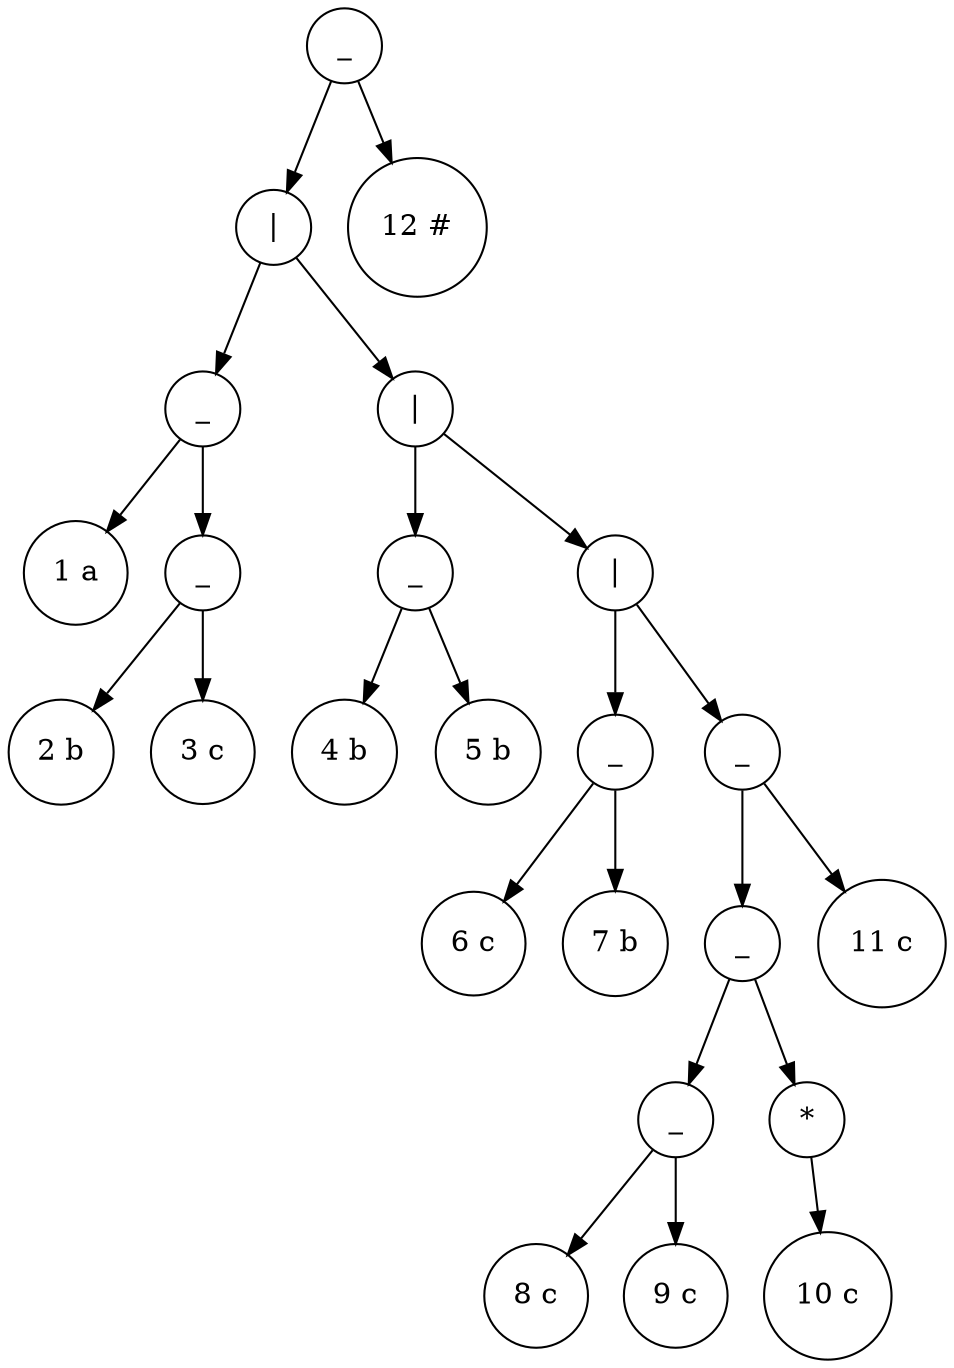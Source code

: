 digraph Tree {
node [shape=circle];
93834514963136 [label="_"];
93834514963136 -> 93834514963040;
93834514963040 [label="|"];
93834514963040 -> 93834514961840;
93834514961840 [label="_"];
93834514961840 -> 93834514961216;
93834514961216 [label="1 a"];
93834514961840 -> 93834514961648;
93834514961648 [label="_"];
93834514961648 -> 93834514961264;
93834514961264 [label="2 b"];
93834514961648 -> 93834514961456;
93834514961456 [label="3 c"];
93834514963040 -> 93834514962992;
93834514962992 [label="|"];
93834514962992 -> 93834514962080;
93834514962080 [label="_"];
93834514962080 -> 93834514961888;
93834514961888 [label="4 b"];
93834514962080 -> 93834514961984;
93834514961984 [label="5 b"];
93834514962992 -> 93834514962944;
93834514962944 [label="|"];
93834514962944 -> 93834514962320;
93834514962320 [label="_"];
93834514962320 -> 93834514962128;
93834514962128 [label="6 c"];
93834514962320 -> 93834514962224;
93834514962224 [label="7 b"];
93834514962944 -> 93834514962896;
93834514962896 [label="_"];
93834514962896 -> 93834514962752;
93834514962752 [label="_"];
93834514962752 -> 93834514962560;
93834514962560 [label="_"];
93834514962560 -> 93834514962368;
93834514962368 [label="8 c"];
93834514962560 -> 93834514962464;
93834514962464 [label="9 c"];
93834514962752 -> 93834514962704;
93834514962704 [label="*"];
93834514962704 -> 93834514962608;
93834514962608 [label="10 c"];
93834514962896 -> 93834514962800;
93834514962800 [label="11 c"];
93834514963136 -> 93834514963088;
93834514963088 [label="12 #"];
}
